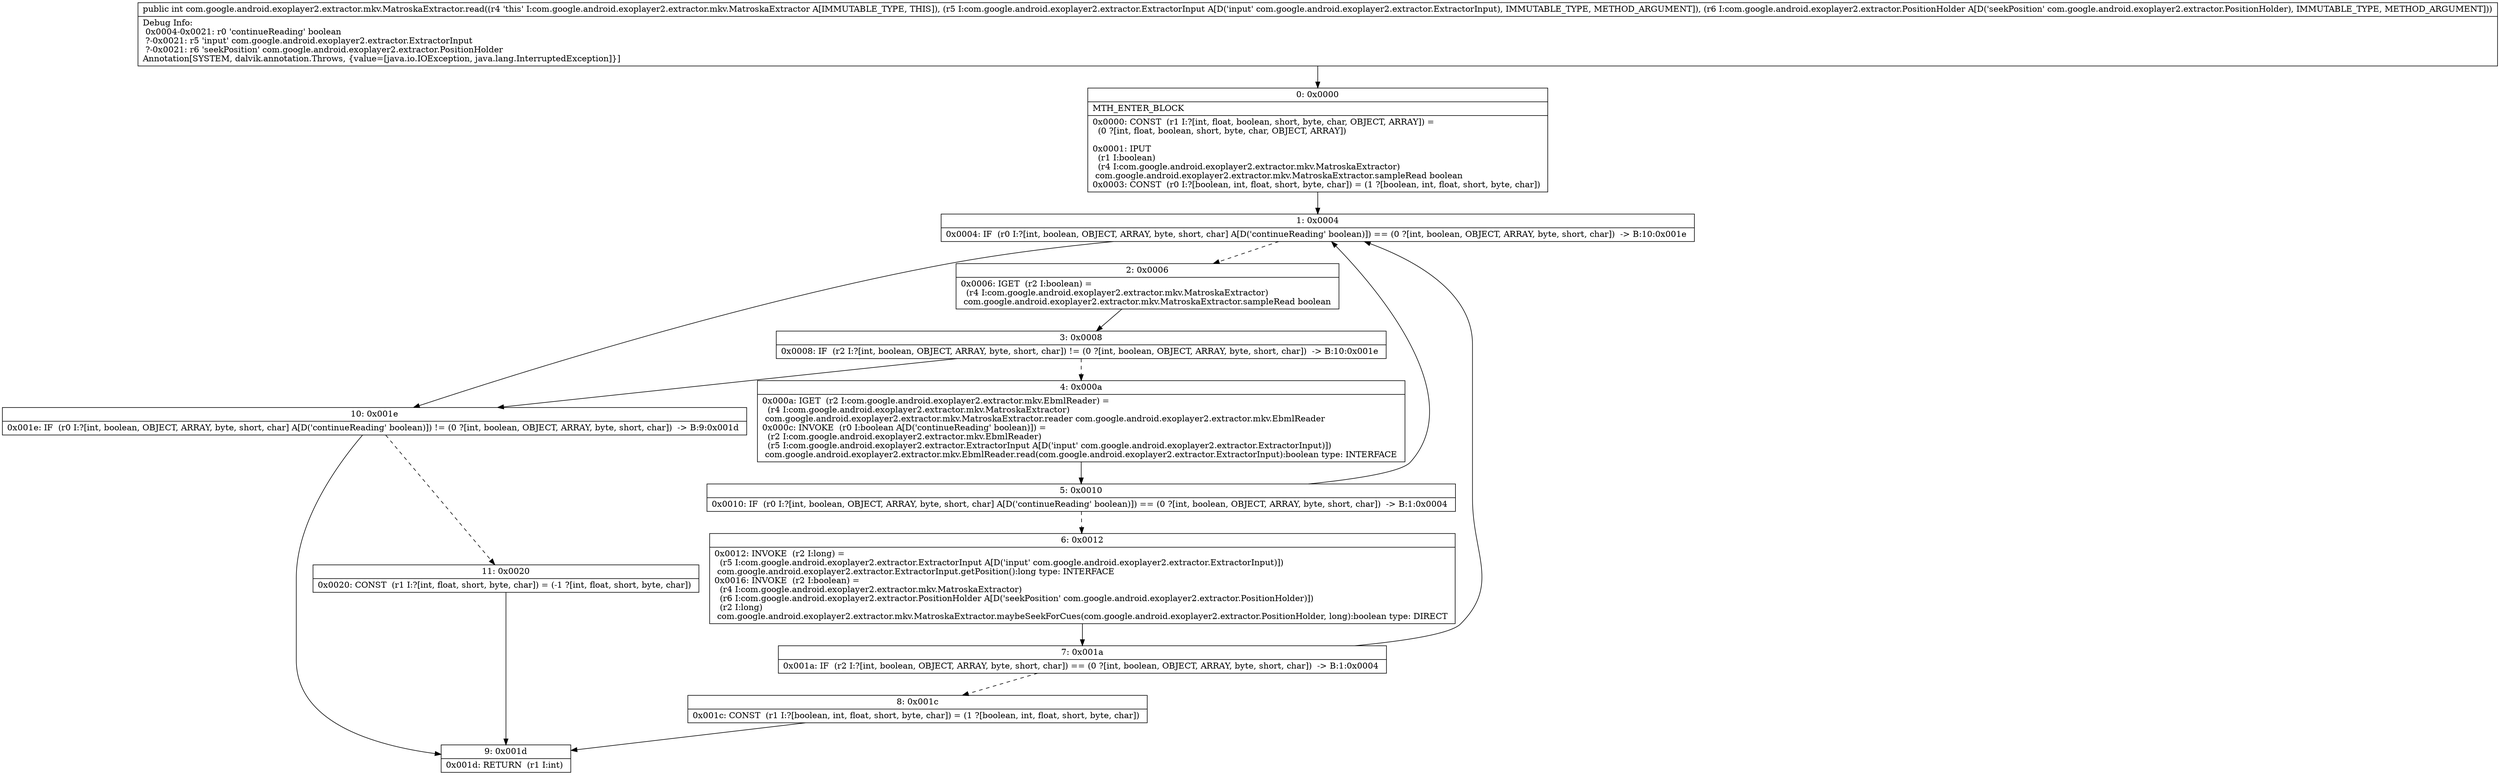 digraph "CFG forcom.google.android.exoplayer2.extractor.mkv.MatroskaExtractor.read(Lcom\/google\/android\/exoplayer2\/extractor\/ExtractorInput;Lcom\/google\/android\/exoplayer2\/extractor\/PositionHolder;)I" {
Node_0 [shape=record,label="{0\:\ 0x0000|MTH_ENTER_BLOCK\l|0x0000: CONST  (r1 I:?[int, float, boolean, short, byte, char, OBJECT, ARRAY]) = \l  (0 ?[int, float, boolean, short, byte, char, OBJECT, ARRAY])\l \l0x0001: IPUT  \l  (r1 I:boolean)\l  (r4 I:com.google.android.exoplayer2.extractor.mkv.MatroskaExtractor)\l com.google.android.exoplayer2.extractor.mkv.MatroskaExtractor.sampleRead boolean \l0x0003: CONST  (r0 I:?[boolean, int, float, short, byte, char]) = (1 ?[boolean, int, float, short, byte, char]) \l}"];
Node_1 [shape=record,label="{1\:\ 0x0004|0x0004: IF  (r0 I:?[int, boolean, OBJECT, ARRAY, byte, short, char] A[D('continueReading' boolean)]) == (0 ?[int, boolean, OBJECT, ARRAY, byte, short, char])  \-\> B:10:0x001e \l}"];
Node_2 [shape=record,label="{2\:\ 0x0006|0x0006: IGET  (r2 I:boolean) = \l  (r4 I:com.google.android.exoplayer2.extractor.mkv.MatroskaExtractor)\l com.google.android.exoplayer2.extractor.mkv.MatroskaExtractor.sampleRead boolean \l}"];
Node_3 [shape=record,label="{3\:\ 0x0008|0x0008: IF  (r2 I:?[int, boolean, OBJECT, ARRAY, byte, short, char]) != (0 ?[int, boolean, OBJECT, ARRAY, byte, short, char])  \-\> B:10:0x001e \l}"];
Node_4 [shape=record,label="{4\:\ 0x000a|0x000a: IGET  (r2 I:com.google.android.exoplayer2.extractor.mkv.EbmlReader) = \l  (r4 I:com.google.android.exoplayer2.extractor.mkv.MatroskaExtractor)\l com.google.android.exoplayer2.extractor.mkv.MatroskaExtractor.reader com.google.android.exoplayer2.extractor.mkv.EbmlReader \l0x000c: INVOKE  (r0 I:boolean A[D('continueReading' boolean)]) = \l  (r2 I:com.google.android.exoplayer2.extractor.mkv.EbmlReader)\l  (r5 I:com.google.android.exoplayer2.extractor.ExtractorInput A[D('input' com.google.android.exoplayer2.extractor.ExtractorInput)])\l com.google.android.exoplayer2.extractor.mkv.EbmlReader.read(com.google.android.exoplayer2.extractor.ExtractorInput):boolean type: INTERFACE \l}"];
Node_5 [shape=record,label="{5\:\ 0x0010|0x0010: IF  (r0 I:?[int, boolean, OBJECT, ARRAY, byte, short, char] A[D('continueReading' boolean)]) == (0 ?[int, boolean, OBJECT, ARRAY, byte, short, char])  \-\> B:1:0x0004 \l}"];
Node_6 [shape=record,label="{6\:\ 0x0012|0x0012: INVOKE  (r2 I:long) = \l  (r5 I:com.google.android.exoplayer2.extractor.ExtractorInput A[D('input' com.google.android.exoplayer2.extractor.ExtractorInput)])\l com.google.android.exoplayer2.extractor.ExtractorInput.getPosition():long type: INTERFACE \l0x0016: INVOKE  (r2 I:boolean) = \l  (r4 I:com.google.android.exoplayer2.extractor.mkv.MatroskaExtractor)\l  (r6 I:com.google.android.exoplayer2.extractor.PositionHolder A[D('seekPosition' com.google.android.exoplayer2.extractor.PositionHolder)])\l  (r2 I:long)\l com.google.android.exoplayer2.extractor.mkv.MatroskaExtractor.maybeSeekForCues(com.google.android.exoplayer2.extractor.PositionHolder, long):boolean type: DIRECT \l}"];
Node_7 [shape=record,label="{7\:\ 0x001a|0x001a: IF  (r2 I:?[int, boolean, OBJECT, ARRAY, byte, short, char]) == (0 ?[int, boolean, OBJECT, ARRAY, byte, short, char])  \-\> B:1:0x0004 \l}"];
Node_8 [shape=record,label="{8\:\ 0x001c|0x001c: CONST  (r1 I:?[boolean, int, float, short, byte, char]) = (1 ?[boolean, int, float, short, byte, char]) \l}"];
Node_9 [shape=record,label="{9\:\ 0x001d|0x001d: RETURN  (r1 I:int) \l}"];
Node_10 [shape=record,label="{10\:\ 0x001e|0x001e: IF  (r0 I:?[int, boolean, OBJECT, ARRAY, byte, short, char] A[D('continueReading' boolean)]) != (0 ?[int, boolean, OBJECT, ARRAY, byte, short, char])  \-\> B:9:0x001d \l}"];
Node_11 [shape=record,label="{11\:\ 0x0020|0x0020: CONST  (r1 I:?[int, float, short, byte, char]) = (\-1 ?[int, float, short, byte, char]) \l}"];
MethodNode[shape=record,label="{public int com.google.android.exoplayer2.extractor.mkv.MatroskaExtractor.read((r4 'this' I:com.google.android.exoplayer2.extractor.mkv.MatroskaExtractor A[IMMUTABLE_TYPE, THIS]), (r5 I:com.google.android.exoplayer2.extractor.ExtractorInput A[D('input' com.google.android.exoplayer2.extractor.ExtractorInput), IMMUTABLE_TYPE, METHOD_ARGUMENT]), (r6 I:com.google.android.exoplayer2.extractor.PositionHolder A[D('seekPosition' com.google.android.exoplayer2.extractor.PositionHolder), IMMUTABLE_TYPE, METHOD_ARGUMENT]))  | Debug Info:\l  0x0004\-0x0021: r0 'continueReading' boolean\l  ?\-0x0021: r5 'input' com.google.android.exoplayer2.extractor.ExtractorInput\l  ?\-0x0021: r6 'seekPosition' com.google.android.exoplayer2.extractor.PositionHolder\lAnnotation[SYSTEM, dalvik.annotation.Throws, \{value=[java.io.IOException, java.lang.InterruptedException]\}]\l}"];
MethodNode -> Node_0;
Node_0 -> Node_1;
Node_1 -> Node_2[style=dashed];
Node_1 -> Node_10;
Node_2 -> Node_3;
Node_3 -> Node_4[style=dashed];
Node_3 -> Node_10;
Node_4 -> Node_5;
Node_5 -> Node_1;
Node_5 -> Node_6[style=dashed];
Node_6 -> Node_7;
Node_7 -> Node_1;
Node_7 -> Node_8[style=dashed];
Node_8 -> Node_9;
Node_10 -> Node_9;
Node_10 -> Node_11[style=dashed];
Node_11 -> Node_9;
}

